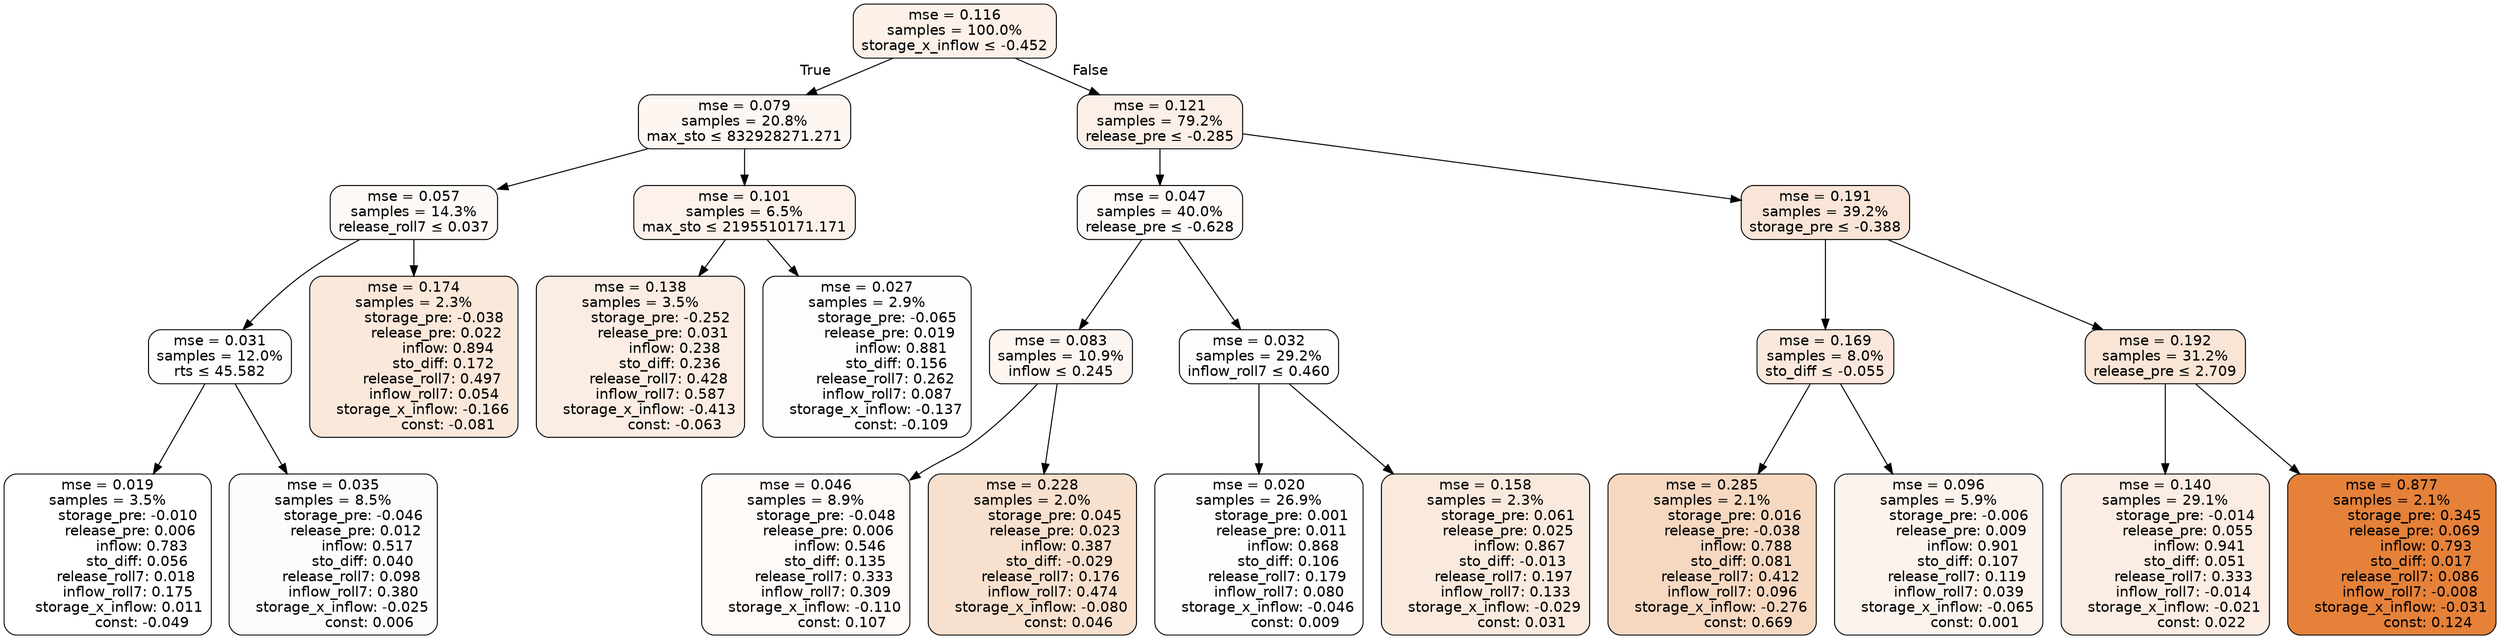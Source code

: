 digraph tree {
bgcolor="transparent"
node [shape=rectangle, style="filled, rounded", color="black", fontname=helvetica] ;
edge [fontname=helvetica] ;
	"0" [label="mse = 0.116
samples = 100.0%
storage_x_inflow &le; -0.452", fillcolor="#fcf0e8"]
	"1" [label="mse = 0.079
samples = 20.8%
max_sto &le; 832928271.271", fillcolor="#fdf6f1"]
	"2" [label="mse = 0.057
samples = 14.3%
release_roll7 &le; 0.037", fillcolor="#fdf9f6"]
	"3" [label="mse = 0.031
samples = 12.0%
rts &le; 45.582", fillcolor="#fefdfc"]
	"4" [label="mse = 0.019
samples = 3.5%
         storage_pre: -0.010
          release_pre: 0.006
               inflow: 0.783
             sto_diff: 0.056
        release_roll7: 0.018
         inflow_roll7: 0.175
     storage_x_inflow: 0.011
               const: -0.049", fillcolor="#ffffff"]
	"5" [label="mse = 0.035
samples = 8.5%
         storage_pre: -0.046
          release_pre: 0.012
               inflow: 0.517
             sto_diff: 0.040
        release_roll7: 0.098
         inflow_roll7: 0.380
    storage_x_inflow: -0.025
                const: 0.006", fillcolor="#fefcfb"]
	"6" [label="mse = 0.174
samples = 2.3%
         storage_pre: -0.038
          release_pre: 0.022
               inflow: 0.894
             sto_diff: 0.172
        release_roll7: 0.497
         inflow_roll7: 0.054
    storage_x_inflow: -0.166
               const: -0.081", fillcolor="#fae8db"]
	"7" [label="mse = 0.101
samples = 6.5%
max_sto &le; 2195510171.171", fillcolor="#fcf2eb"]
	"8" [label="mse = 0.138
samples = 3.5%
         storage_pre: -0.252
          release_pre: 0.031
               inflow: 0.238
             sto_diff: 0.236
        release_roll7: 0.428
         inflow_roll7: 0.587
    storage_x_inflow: -0.413
               const: -0.063", fillcolor="#fbede3"]
	"9" [label="mse = 0.027
samples = 2.9%
         storage_pre: -0.065
          release_pre: 0.019
               inflow: 0.881
             sto_diff: 0.156
        release_roll7: 0.262
         inflow_roll7: 0.087
    storage_x_inflow: -0.137
               const: -0.109", fillcolor="#fefdfd"]
	"10" [label="mse = 0.121
samples = 79.2%
release_pre &le; -0.285", fillcolor="#fbefe7"]
	"11" [label="mse = 0.047
samples = 40.0%
release_pre &le; -0.628", fillcolor="#fefaf8"]
	"12" [label="mse = 0.083
samples = 10.9%
inflow &le; 0.245", fillcolor="#fdf5f0"]
	"13" [label="mse = 0.046
samples = 8.9%
         storage_pre: -0.048
          release_pre: 0.006
               inflow: 0.546
             sto_diff: 0.135
        release_roll7: 0.333
         inflow_roll7: 0.309
    storage_x_inflow: -0.110
                const: 0.107", fillcolor="#fefaf8"]
	"14" [label="mse = 0.228
samples = 2.0%
          storage_pre: 0.045
          release_pre: 0.023
               inflow: 0.387
            sto_diff: -0.029
        release_roll7: 0.176
         inflow_roll7: 0.474
    storage_x_inflow: -0.080
                const: 0.046", fillcolor="#f8e0ce"]
	"15" [label="mse = 0.032
samples = 29.2%
inflow_roll7 &le; 0.460", fillcolor="#fefdfc"]
	"16" [label="mse = 0.020
samples = 26.9%
          storage_pre: 0.001
          release_pre: 0.011
               inflow: 0.868
             sto_diff: 0.106
        release_roll7: 0.179
         inflow_roll7: 0.080
    storage_x_inflow: -0.046
                const: 0.009", fillcolor="#fefefe"]
	"17" [label="mse = 0.158
samples = 2.3%
          storage_pre: 0.061
          release_pre: 0.025
               inflow: 0.867
            sto_diff: -0.013
        release_roll7: 0.197
         inflow_roll7: 0.133
    storage_x_inflow: -0.029
                const: 0.031", fillcolor="#faeade"]
	"18" [label="mse = 0.191
samples = 39.2%
storage_pre &le; -0.388", fillcolor="#f9e5d7"]
	"19" [label="mse = 0.169
samples = 8.0%
sto_diff &le; -0.055", fillcolor="#fae8dc"]
	"20" [label="mse = 0.285
samples = 2.1%
          storage_pre: 0.016
         release_pre: -0.038
               inflow: 0.788
             sto_diff: 0.081
        release_roll7: 0.412
         inflow_roll7: 0.096
    storage_x_inflow: -0.276
                const: 0.669", fillcolor="#f6d8c1"]
	"21" [label="mse = 0.096
samples = 5.9%
         storage_pre: -0.006
          release_pre: 0.009
               inflow: 0.901
             sto_diff: 0.107
        release_roll7: 0.119
         inflow_roll7: 0.039
    storage_x_inflow: -0.065
                const: 0.001", fillcolor="#fcf3ed"]
	"22" [label="mse = 0.192
samples = 31.2%
release_pre &le; 2.709", fillcolor="#f9e5d6"]
	"23" [label="mse = 0.140
samples = 29.1%
         storage_pre: -0.014
          release_pre: 0.055
               inflow: 0.941
             sto_diff: 0.051
        release_roll7: 0.333
        inflow_roll7: -0.014
    storage_x_inflow: -0.021
                const: 0.022", fillcolor="#fbede3"]
	"24" [label="mse = 0.877
samples = 2.1%
          storage_pre: 0.345
          release_pre: 0.069
               inflow: 0.793
             sto_diff: 0.017
        release_roll7: 0.086
        inflow_roll7: -0.008
    storage_x_inflow: -0.031
                const: 0.124", fillcolor="#e58139"]

	"0" -> "1" [labeldistance=2.5, labelangle=45, headlabel="True"]
	"1" -> "2"
	"2" -> "3"
	"3" -> "4"
	"3" -> "5"
	"2" -> "6"
	"1" -> "7"
	"7" -> "8"
	"7" -> "9"
	"0" -> "10" [labeldistance=2.5, labelangle=-45, headlabel="False"]
	"10" -> "11"
	"11" -> "12"
	"12" -> "13"
	"12" -> "14"
	"11" -> "15"
	"15" -> "16"
	"15" -> "17"
	"10" -> "18"
	"18" -> "19"
	"19" -> "20"
	"19" -> "21"
	"18" -> "22"
	"22" -> "23"
	"22" -> "24"
}
